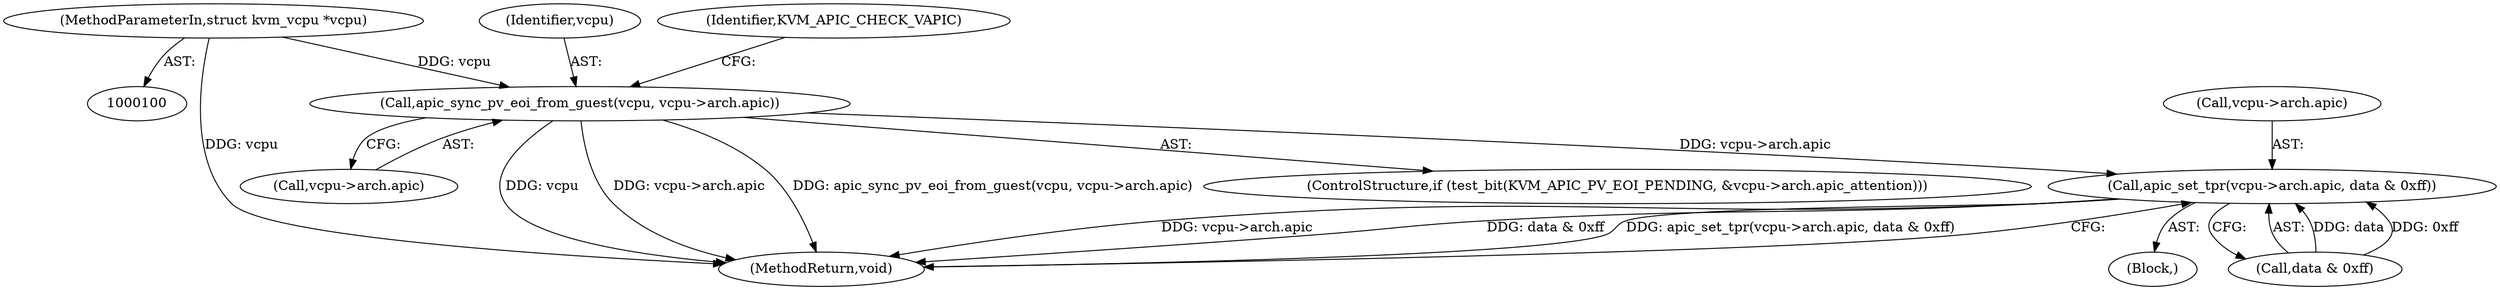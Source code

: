 digraph "0_linux_fda4e2e85589191b123d31cdc21fd33ee70f50fd_0@pointer" {
"1000101" [label="(MethodParameterIn,struct kvm_vcpu *vcpu)"];
"1000113" [label="(Call,apic_sync_pv_eoi_from_guest(vcpu, vcpu->arch.apic))"];
"1000147" [label="(Call,apic_set_tpr(vcpu->arch.apic, data & 0xff))"];
"1000104" [label="(ControlStructure,if (test_bit(KVM_APIC_PV_EOI_PENDING, &vcpu->arch.apic_attention)))"];
"1000114" [label="(Identifier,vcpu)"];
"1000147" [label="(Call,apic_set_tpr(vcpu->arch.apic, data & 0xff))"];
"1000115" [label="(Call,vcpu->arch.apic)"];
"1000113" [label="(Call,apic_sync_pv_eoi_from_guest(vcpu, vcpu->arch.apic))"];
"1000123" [label="(Identifier,KVM_APIC_CHECK_VAPIC)"];
"1000156" [label="(MethodReturn,void)"];
"1000101" [label="(MethodParameterIn,struct kvm_vcpu *vcpu)"];
"1000148" [label="(Call,vcpu->arch.apic)"];
"1000153" [label="(Call,data & 0xff)"];
"1000102" [label="(Block,)"];
"1000101" -> "1000100"  [label="AST: "];
"1000101" -> "1000156"  [label="DDG: vcpu"];
"1000101" -> "1000113"  [label="DDG: vcpu"];
"1000113" -> "1000104"  [label="AST: "];
"1000113" -> "1000115"  [label="CFG: "];
"1000114" -> "1000113"  [label="AST: "];
"1000115" -> "1000113"  [label="AST: "];
"1000123" -> "1000113"  [label="CFG: "];
"1000113" -> "1000156"  [label="DDG: vcpu"];
"1000113" -> "1000156"  [label="DDG: vcpu->arch.apic"];
"1000113" -> "1000156"  [label="DDG: apic_sync_pv_eoi_from_guest(vcpu, vcpu->arch.apic)"];
"1000113" -> "1000147"  [label="DDG: vcpu->arch.apic"];
"1000147" -> "1000102"  [label="AST: "];
"1000147" -> "1000153"  [label="CFG: "];
"1000148" -> "1000147"  [label="AST: "];
"1000153" -> "1000147"  [label="AST: "];
"1000156" -> "1000147"  [label="CFG: "];
"1000147" -> "1000156"  [label="DDG: vcpu->arch.apic"];
"1000147" -> "1000156"  [label="DDG: data & 0xff"];
"1000147" -> "1000156"  [label="DDG: apic_set_tpr(vcpu->arch.apic, data & 0xff)"];
"1000153" -> "1000147"  [label="DDG: data"];
"1000153" -> "1000147"  [label="DDG: 0xff"];
}
